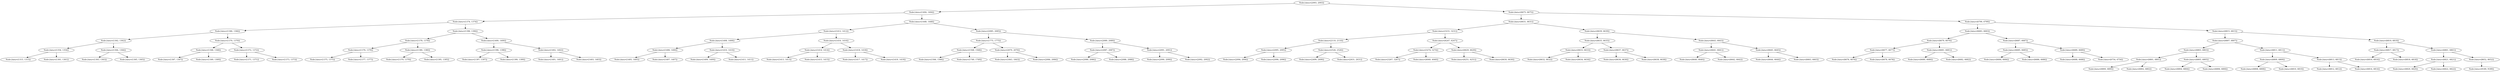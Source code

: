 digraph G{
590926361 [label="Node{data=[2093, 2093]}"]
590926361 -> 323568254
323568254 [label="Node{data=[1404, 1404]}"]
323568254 -> 75331638
75331638 [label="Node{data=[1374, 1374]}"]
75331638 -> 1776824779
1776824779 [label="Node{data=[1366, 1366]}"]
1776824779 -> 212176629
212176629 [label="Node{data=[1362, 1362]}"]
212176629 -> 1428584365
1428584365 [label="Node{data=[1354, 1354]}"]
1428584365 -> 989137399
989137399 [label="Node{data=[1315, 1315]}"]
1428584365 -> 314245387
314245387 [label="Node{data=[1361, 1361]}"]
212176629 -> 852096911
852096911 [label="Node{data=[1364, 1364]}"]
852096911 -> 1412719972
1412719972 [label="Node{data=[1363, 1363]}"]
852096911 -> 1176269988
1176269988 [label="Node{data=[1365, 1365]}"]
1776824779 -> 207984181
207984181 [label="Node{data=[1370, 1370]}"]
207984181 -> 1911389625
1911389625 [label="Node{data=[1368, 1368]}"]
1911389625 -> 109390245
109390245 [label="Node{data=[1367, 1367]}"]
1911389625 -> 597279877
597279877 [label="Node{data=[1369, 1369]}"]
207984181 -> 65878781
65878781 [label="Node{data=[1372, 1372]}"]
65878781 -> 435654540
435654540 [label="Node{data=[1371, 1371]}"]
65878781 -> 907035926
907035926 [label="Node{data=[1373, 1373]}"]
75331638 -> 1539314365
1539314365 [label="Node{data=[1396, 1396]}"]
1539314365 -> 831582698
831582698 [label="Node{data=[1378, 1378]}"]
831582698 -> 348033979
348033979 [label="Node{data=[1376, 1376]}"]
348033979 -> 540167375
540167375 [label="Node{data=[1375, 1375]}"]
348033979 -> 2067589006
2067589006 [label="Node{data=[1377, 1377]}"]
831582698 -> 1301632674
1301632674 [label="Node{data=[1380, 1380]}"]
1301632674 -> 769009632
769009632 [label="Node{data=[1379, 1379]}"]
1301632674 -> 523260577
523260577 [label="Node{data=[1395, 1395]}"]
1539314365 -> 61654622
61654622 [label="Node{data=[1400, 1400]}"]
61654622 -> 1693167823
1693167823 [label="Node{data=[1398, 1398]}"]
1693167823 -> 2015257237
2015257237 [label="Node{data=[1397, 1397]}"]
1693167823 -> 1697022573
1697022573 [label="Node{data=[1399, 1399]}"]
61654622 -> 6104737
6104737 [label="Node{data=[1402, 1402]}"]
6104737 -> 965317549
965317549 [label="Node{data=[1401, 1401]}"]
6104737 -> 847795395
847795395 [label="Node{data=[1403, 1403]}"]
323568254 -> 1676446997
1676446997 [label="Node{data=[1448, 1448]}"]
1676446997 -> 183355367
183355367 [label="Node{data=[1412, 1412]}"]
183355367 -> 2139892204
2139892204 [label="Node{data=[1408, 1408]}"]
2139892204 -> 265438354
265438354 [label="Node{data=[1406, 1406]}"]
265438354 -> 139584600
139584600 [label="Node{data=[1405, 1405]}"]
265438354 -> 1827129418
1827129418 [label="Node{data=[1407, 1407]}"]
2139892204 -> 1916424051
1916424051 [label="Node{data=[1410, 1410]}"]
1916424051 -> 1867604850
1867604850 [label="Node{data=[1409, 1409]}"]
1916424051 -> 1755654628
1755654628 [label="Node{data=[1411, 1411]}"]
183355367 -> 978458914
978458914 [label="Node{data=[1416, 1416]}"]
978458914 -> 447973580
447973580 [label="Node{data=[1414, 1414]}"]
447973580 -> 2124227099
2124227099 [label="Node{data=[1413, 1413]}"]
447973580 -> 1060560421
1060560421 [label="Node{data=[1415, 1415]}"]
978458914 -> 352803816
352803816 [label="Node{data=[1418, 1418]}"]
352803816 -> 334775404
334775404 [label="Node{data=[1417, 1417]}"]
352803816 -> 74330611
74330611 [label="Node{data=[1419, 1419]}"]
1676446997 -> 228589741
228589741 [label="Node{data=[2085, 2085]}"]
228589741 -> 576176874
576176874 [label="Node{data=[1775, 1775]}"]
576176874 -> 321992168
321992168 [label="Node{data=[1568, 1568]}"]
321992168 -> 1722118100
1722118100 [label="Node{data=[1566, 1566]}"]
321992168 -> 1796062917
1796062917 [label="Node{data=[1749, 1749]}"]
576176874 -> 2010214876
2010214876 [label="Node{data=[2070, 2070]}"]
2010214876 -> 1834325179
1834325179 [label="Node{data=[1843, 1843]}"]
2010214876 -> 541297930
541297930 [label="Node{data=[2084, 2084]}"]
228589741 -> 641659985
641659985 [label="Node{data=[2089, 2089]}"]
641659985 -> 1520254683
1520254683 [label="Node{data=[2087, 2087]}"]
1520254683 -> 464296319
464296319 [label="Node{data=[2086, 2086]}"]
1520254683 -> 658205917
658205917 [label="Node{data=[2088, 2088]}"]
641659985 -> 1987483671
1987483671 [label="Node{data=[2091, 2091]}"]
1987483671 -> 1160649700
1160649700 [label="Node{data=[2090, 2090]}"]
1987483671 -> 976622943
976622943 [label="Node{data=[2092, 2092]}"]
590926361 -> 1175964480
1175964480 [label="Node{data=[6675, 6675]}"]
1175964480 -> 73618869
73618869 [label="Node{data=[6631, 6631]}"]
73618869 -> 833064934
833064934 [label="Node{data=[3231, 3231]}"]
833064934 -> 1001515104
1001515104 [label="Node{data=[2110, 2110]}"]
1001515104 -> 1124362653
1124362653 [label="Node{data=[2095, 2095]}"]
1124362653 -> 1565803189
1565803189 [label="Node{data=[2094, 2094]}"]
1124362653 -> 1342254662
1342254662 [label="Node{data=[2096, 2096]}"]
1001515104 -> 1682386638
1682386638 [label="Node{data=[2526, 2526]}"]
1682386638 -> 82832218
82832218 [label="Node{data=[2499, 2499]}"]
1682386638 -> 2068926616
2068926616 [label="Node{data=[2631, 2631]}"]
833064934 -> 586887850
586887850 [label="Node{data=[6247, 6247]}"]
586887850 -> 2140621157
2140621157 [label="Node{data=[3274, 3274]}"]
2140621157 -> 81385718
81385718 [label="Node{data=[3267, 3267]}"]
2140621157 -> 1979555173
1979555173 [label="Node{data=[4040, 4040]}"]
586887850 -> 250122002
250122002 [label="Node{data=[6629, 6629]}"]
250122002 -> 1265705931
1265705931 [label="Node{data=[6251, 6251]}"]
250122002 -> 27610171
27610171 [label="Node{data=[6630, 6630]}"]
73618869 -> 413855711
413855711 [label="Node{data=[6639, 6639]}"]
413855711 -> 1391485895
1391485895 [label="Node{data=[6635, 6635]}"]
1391485895 -> 282946857
282946857 [label="Node{data=[6633, 6633]}"]
282946857 -> 993144733
993144733 [label="Node{data=[6632, 6632]}"]
282946857 -> 1957296947
1957296947 [label="Node{data=[6634, 6634]}"]
1391485895 -> 622219322
622219322 [label="Node{data=[6637, 6637]}"]
622219322 -> 1591334292
1591334292 [label="Node{data=[6636, 6636]}"]
622219322 -> 1958561557
1958561557 [label="Node{data=[6638, 6638]}"]
413855711 -> 1333152466
1333152466 [label="Node{data=[6643, 6643]}"]
1333152466 -> 1492538502
1492538502 [label="Node{data=[6641, 6641]}"]
1492538502 -> 1217617785
1217617785 [label="Node{data=[6640, 6640]}"]
1492538502 -> 1443380369
1443380369 [label="Node{data=[6642, 6642]}"]
1333152466 -> 735431768
735431768 [label="Node{data=[6645, 6645]}"]
735431768 -> 1097723840
1097723840 [label="Node{data=[6644, 6644]}"]
735431768 -> 332863491
332863491 [label="Node{data=[6663, 6663]}"]
1175964480 -> 70013532
70013532 [label="Node{data=[6799, 6799]}"]
70013532 -> 27195789
27195789 [label="Node{data=[6683, 6683]}"]
27195789 -> 799217041
799217041 [label="Node{data=[6679, 6679]}"]
799217041 -> 77535078
77535078 [label="Node{data=[6677, 6677]}"]
77535078 -> 1657211675
1657211675 [label="Node{data=[6676, 6676]}"]
77535078 -> 350471263
350471263 [label="Node{data=[6678, 6678]}"]
799217041 -> 593188047
593188047 [label="Node{data=[6681, 6681]}"]
593188047 -> 1594049509
1594049509 [label="Node{data=[6680, 6680]}"]
593188047 -> 96867533
96867533 [label="Node{data=[6682, 6682]}"]
27195789 -> 252573974
252573974 [label="Node{data=[6687, 6687]}"]
252573974 -> 1988704532
1988704532 [label="Node{data=[6685, 6685]}"]
1988704532 -> 860901451
860901451 [label="Node{data=[6684, 6684]}"]
1988704532 -> 109398672
109398672 [label="Node{data=[6686, 6686]}"]
252573974 -> 1721816607
1721816607 [label="Node{data=[6689, 6689]}"]
1721816607 -> 1499333190
1499333190 [label="Node{data=[6688, 6688]}"]
1721816607 -> 1748878126
1748878126 [label="Node{data=[6754, 6754]}"]
70013532 -> 1145099635
1145099635 [label="Node{data=[6815, 6815]}"]
1145099635 -> 607187914
607187914 [label="Node{data=[6807, 6807]}"]
607187914 -> 223713592
223713592 [label="Node{data=[6803, 6803]}"]
223713592 -> 200744719
200744719 [label="Node{data=[6801, 6801]}"]
200744719 -> 1239332943
1239332943 [label="Node{data=[6800, 6800]}"]
200744719 -> 1783868445
1783868445 [label="Node{data=[6802, 6802]}"]
223713592 -> 1273918518
1273918518 [label="Node{data=[6805, 6805]}"]
1273918518 -> 2018641187
2018641187 [label="Node{data=[6804, 6804]}"]
1273918518 -> 1148376742
1148376742 [label="Node{data=[6806, 6806]}"]
607187914 -> 859220337
859220337 [label="Node{data=[6811, 6811]}"]
859220337 -> 197207269
197207269 [label="Node{data=[6809, 6809]}"]
197207269 -> 1666339747
1666339747 [label="Node{data=[6808, 6808]}"]
197207269 -> 826769033
826769033 [label="Node{data=[6810, 6810]}"]
859220337 -> 935081201
935081201 [label="Node{data=[6813, 6813]}"]
935081201 -> 903403759
903403759 [label="Node{data=[6812, 6812]}"]
935081201 -> 1155943100
1155943100 [label="Node{data=[6814, 6814]}"]
1145099635 -> 1323288479
1323288479 [label="Node{data=[6819, 6819]}"]
1323288479 -> 403863817
403863817 [label="Node{data=[6817, 6817]}"]
403863817 -> 1803470148
1803470148 [label="Node{data=[6816, 6816]}"]
403863817 -> 498848061
498848061 [label="Node{data=[6818, 6818]}"]
1323288479 -> 761794090
761794090 [label="Node{data=[6861, 6861]}"]
761794090 -> 641327295
641327295 [label="Node{data=[6821, 6821]}"]
641327295 -> 1005602265
1005602265 [label="Node{data=[6820, 6820]}"]
641327295 -> 2013350307
2013350307 [label="Node{data=[6822, 6822]}"]
761794090 -> 359993815
359993815 [label="Node{data=[8652, 8652]}"]
359993815 -> 2082482142
2082482142 [label="Node{data=[9189, 9189]}"]
}